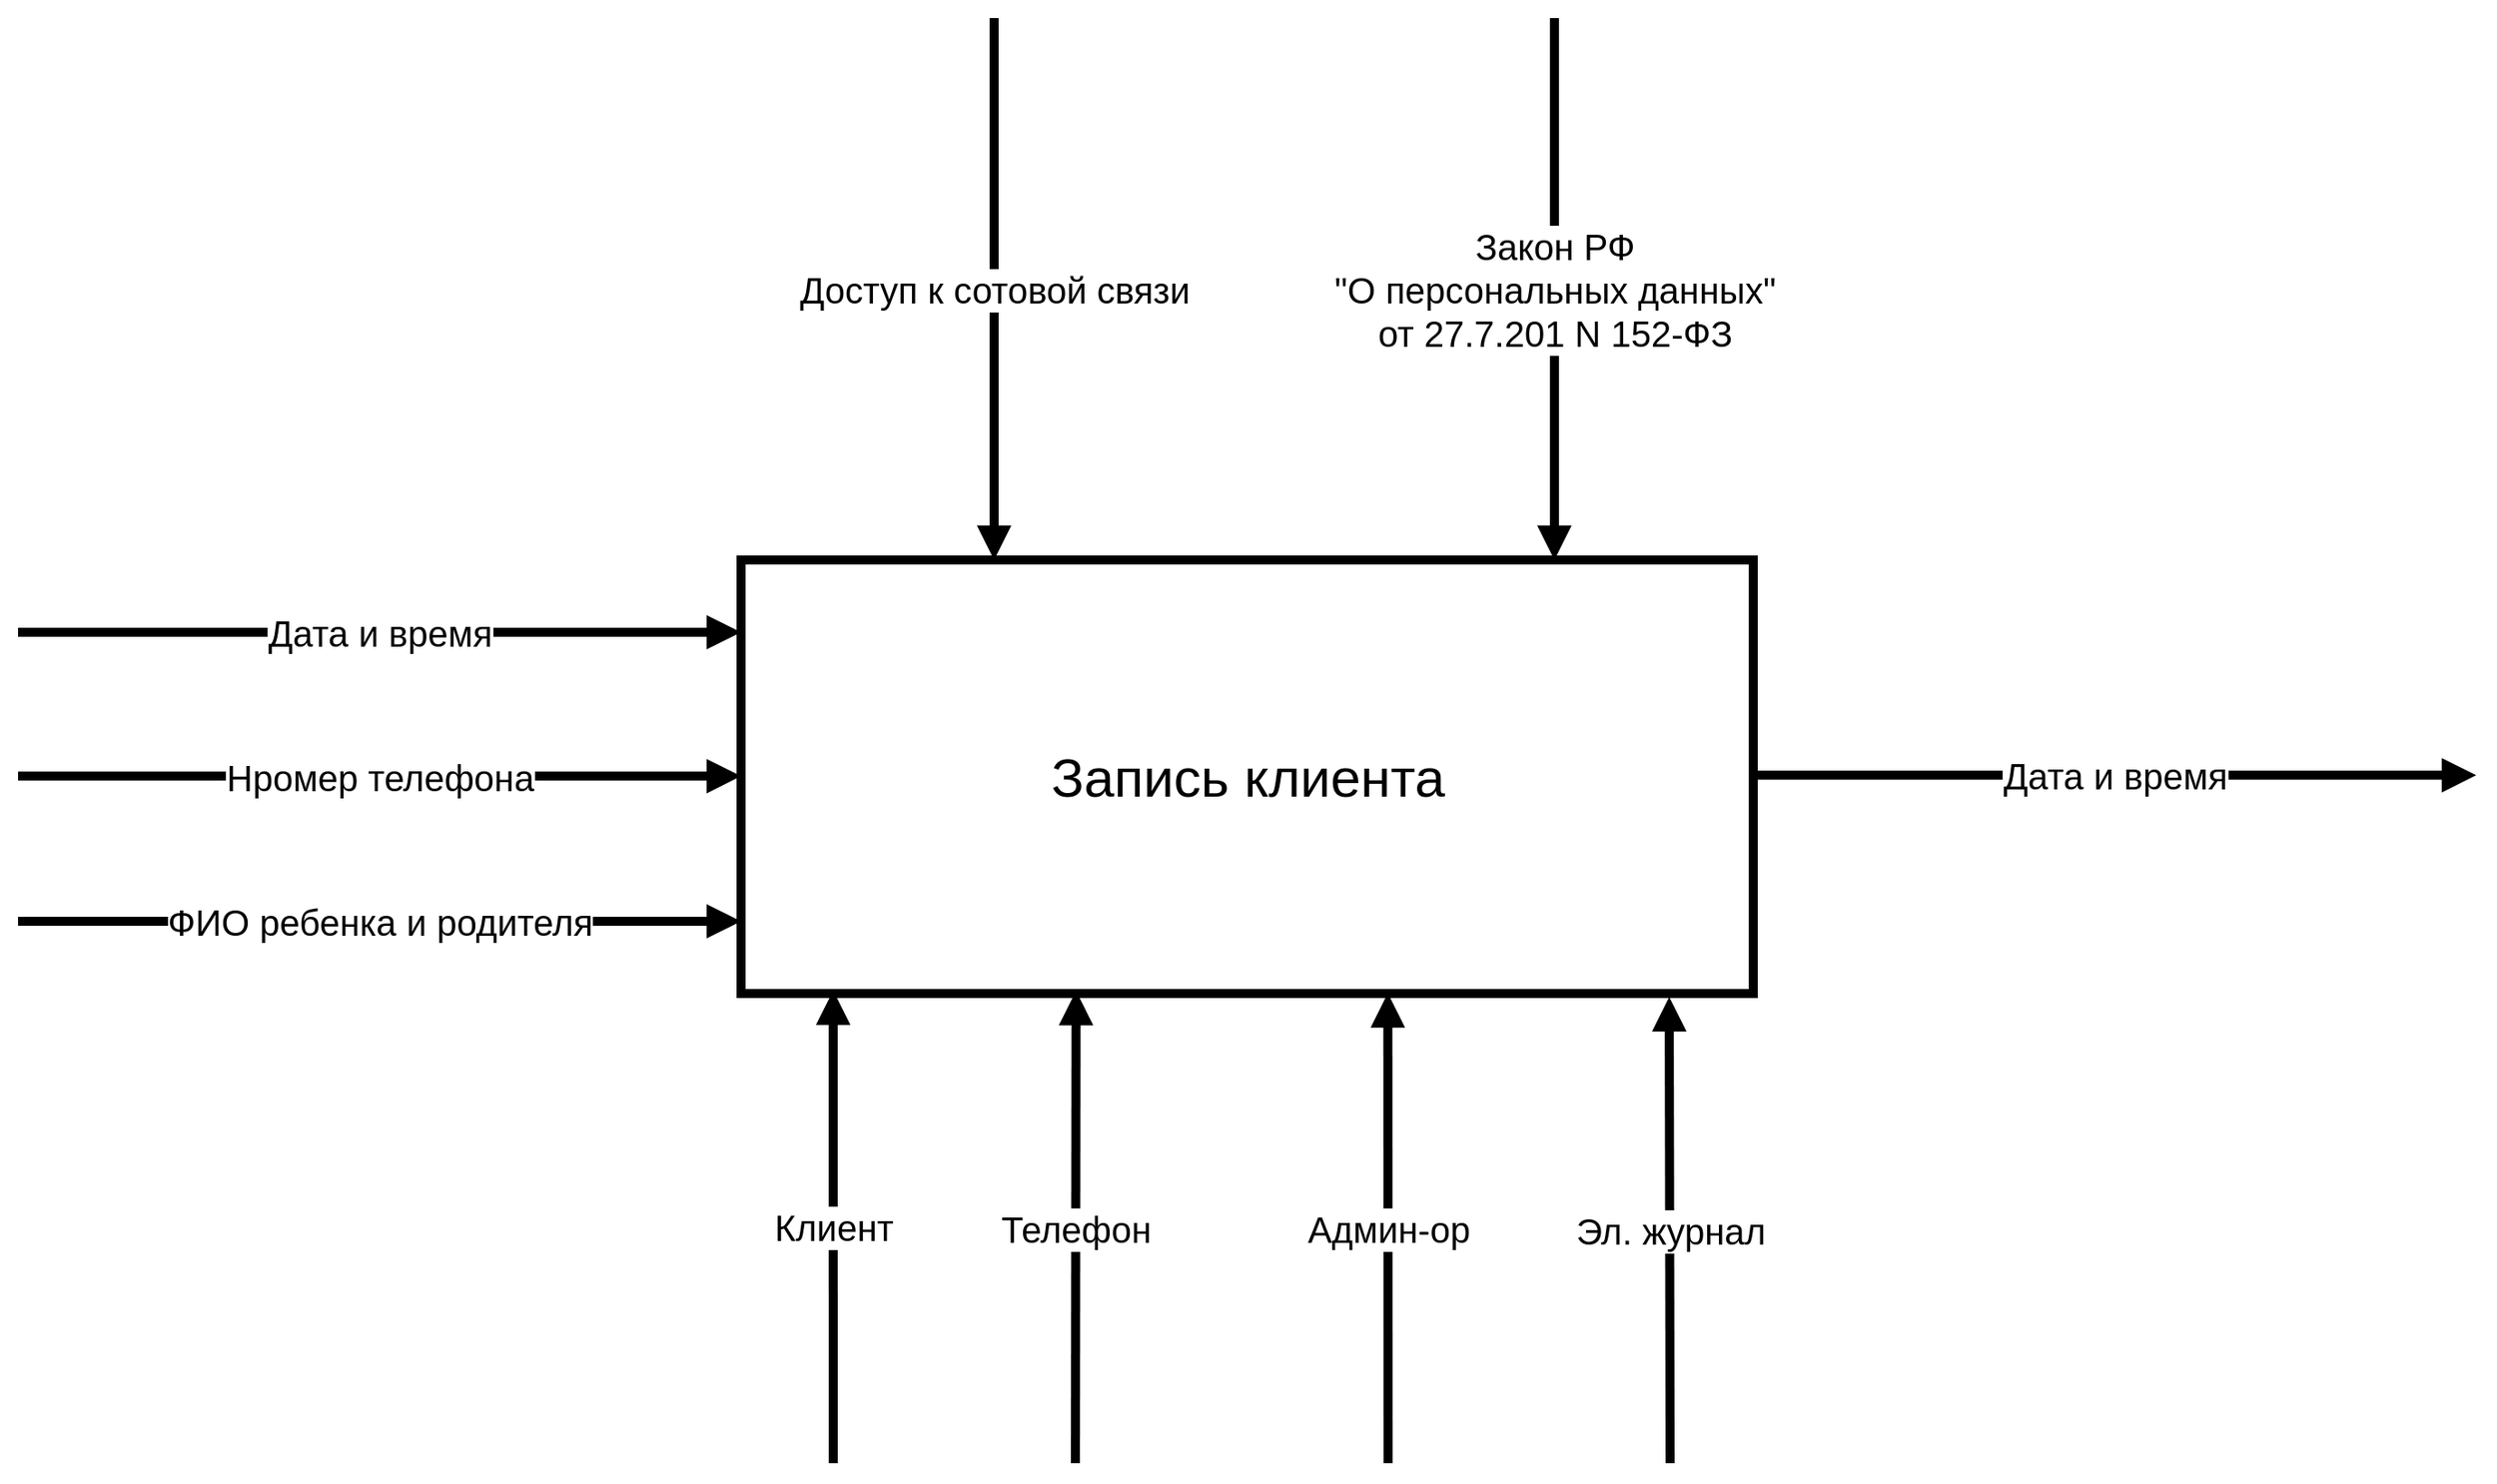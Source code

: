 <mxfile version="13.1.2" type="github"><diagram id="umUKt08_b0THqYxB4QMx" name="Page-1"><mxGraphModel dx="586" dy="1566" grid="1" gridSize="10" guides="1" tooltips="1" connect="1" arrows="1" fold="1" page="1" pageScale="1" pageWidth="827" pageHeight="1169" math="0" shadow="0"><root><mxCell id="0"/><mxCell id="1" parent="0"/><mxCell id="K8WBdkXXQI6Gq19Ea8D1-6" value="&lt;font style=&quot;font-size: 20px&quot;&gt;&lt;font style=&quot;font-size: 20px&quot;&gt;Доступ к сотовой связи&lt;/font&gt;&lt;br&gt;&lt;/font&gt;" style="endArrow=block;endFill=1;endSize=6;html=1;strokeWidth=5;entryX=0.25;entryY=0;entryDx=0;entryDy=0;" edge="1" parent="1" target="K8WBdkXXQI6Gq19Ea8D1-16"><mxGeometry width="100" relative="1" as="geometry"><mxPoint x="700" y="100" as="sourcePoint"/><mxPoint x="700" y="415" as="targetPoint"/></mxGeometry></mxCell><mxCell id="K8WBdkXXQI6Gq19Ea8D1-8" value="&lt;div style=&quot;font-size: 20px&quot;&gt;&lt;font style=&quot;font-size: 20px&quot;&gt;&lt;span&gt;Закон РФ&lt;/span&gt;&lt;/font&gt;&lt;/div&gt;&lt;div style=&quot;font-size: 20px&quot;&gt;&lt;font style=&quot;font-size: 20px&quot;&gt;&lt;span&gt; &quot;О персональных данных&quot;&lt;/span&gt;&lt;/font&gt;&lt;/div&gt;&lt;div style=&quot;font-size: 20px&quot;&gt;&lt;font style=&quot;font-size: 20px&quot;&gt;&lt;span&gt; от 27.7.201 N 152-ФЗ&lt;/span&gt;&lt;/font&gt;&lt;/div&gt;" style="endArrow=block;endFill=1;endSize=6;html=1;strokeWidth=5;" edge="1" parent="1"><mxGeometry width="100" relative="1" as="geometry"><mxPoint x="1010" y="100" as="sourcePoint"/><mxPoint x="1010" y="400" as="targetPoint"/></mxGeometry></mxCell><mxCell id="K8WBdkXXQI6Gq19Ea8D1-11" value="&lt;font style=&quot;font-size: 20px&quot;&gt;Клиент&lt;/font&gt;" style="endArrow=block;endFill=1;endSize=6;html=1;strokeWidth=5;entryX=0.091;entryY=0.993;entryDx=0;entryDy=0;entryPerimeter=0;" edge="1" parent="1" target="K8WBdkXXQI6Gq19Ea8D1-16"><mxGeometry width="100" relative="1" as="geometry"><mxPoint x="611" y="900" as="sourcePoint"/><mxPoint x="600" y="601" as="targetPoint"/></mxGeometry></mxCell><mxCell id="K8WBdkXXQI6Gq19Ea8D1-13" value="&lt;font style=&quot;font-size: 20px&quot;&gt;Админ-ор&lt;/font&gt;" style="endArrow=block;endFill=1;endSize=6;html=1;strokeWidth=5;entryX=0.639;entryY=0.999;entryDx=0;entryDy=0;entryPerimeter=0;" edge="1" parent="1" target="K8WBdkXXQI6Gq19Ea8D1-16"><mxGeometry width="100" relative="1" as="geometry"><mxPoint x="918" y="900" as="sourcePoint"/><mxPoint x="920" y="600" as="targetPoint"/></mxGeometry></mxCell><mxCell id="K8WBdkXXQI6Gq19Ea8D1-14" style="edgeStyle=orthogonalEdgeStyle;rounded=0;orthogonalLoop=1;jettySize=auto;html=1;exitX=0.5;exitY=1;exitDx=0;exitDy=0;targetPerimeterSpacing=0;strokeWidth=5;" edge="1" parent="1"><mxGeometry relative="1" as="geometry"><mxPoint x="775" y="740.0" as="sourcePoint"/><mxPoint x="775" y="740.0" as="targetPoint"/></mxGeometry></mxCell><mxCell id="K8WBdkXXQI6Gq19Ea8D1-15" value="&lt;font style=&quot;font-size: 20px&quot;&gt;Телефон&lt;/font&gt;" style="endArrow=block;endFill=1;endSize=6;html=1;strokeWidth=5;entryX=0.331;entryY=0.994;entryDx=0;entryDy=0;entryPerimeter=0;" edge="1" parent="1" target="K8WBdkXXQI6Gq19Ea8D1-16"><mxGeometry width="100" relative="1" as="geometry"><mxPoint x="745" y="900" as="sourcePoint"/><mxPoint x="750" y="600" as="targetPoint"/></mxGeometry></mxCell><mxCell id="K8WBdkXXQI6Gq19Ea8D1-16" value="&lt;font style=&quot;font-size: 30px&quot;&gt;Запись клиента&lt;br&gt;&lt;/font&gt;" style="html=1;strokeWidth=5;" vertex="1" parent="1"><mxGeometry x="560" y="400" width="560" height="240" as="geometry"/></mxCell><mxCell id="K8WBdkXXQI6Gq19Ea8D1-17" value="&lt;font style=&quot;font-size: 20px&quot;&gt;Эл. журнал&lt;br&gt;&lt;/font&gt;" style="endArrow=block;endFill=1;endSize=6;html=1;strokeWidth=5;entryX=0.917;entryY=1.008;entryDx=0;entryDy=0;entryPerimeter=0;" edge="1" parent="1" target="K8WBdkXXQI6Gq19Ea8D1-16"><mxGeometry width="100" relative="1" as="geometry"><mxPoint x="1074" y="900" as="sourcePoint"/><mxPoint x="1080" y="590" as="targetPoint"/></mxGeometry></mxCell><mxCell id="K8WBdkXXQI6Gq19Ea8D1-18" value="&lt;font style=&quot;font-size: 20px&quot;&gt;Дата и время&lt;br&gt;&lt;/font&gt;" style="endArrow=block;endFill=1;endSize=6;html=1;strokeWidth=5;" edge="1" parent="1"><mxGeometry width="100" relative="1" as="geometry"><mxPoint x="160" y="440" as="sourcePoint"/><mxPoint x="560" y="440" as="targetPoint"/></mxGeometry></mxCell><mxCell id="K8WBdkXXQI6Gq19Ea8D1-19" value="&lt;font style=&quot;font-size: 20px&quot;&gt;Нромер телефона&lt;br&gt;&lt;/font&gt;" style="endArrow=block;endFill=1;endSize=6;html=1;strokeWidth=5;" edge="1" parent="1"><mxGeometry width="100" relative="1" as="geometry"><mxPoint x="160" y="519.66" as="sourcePoint"/><mxPoint x="560" y="519.66" as="targetPoint"/></mxGeometry></mxCell><mxCell id="K8WBdkXXQI6Gq19Ea8D1-21" value="&lt;font style=&quot;font-size: 20px&quot;&gt;ФИО ребенка и родителя&lt;br&gt;&lt;/font&gt;" style="endArrow=block;endFill=1;endSize=6;html=1;strokeWidth=5;" edge="1" parent="1"><mxGeometry width="100" relative="1" as="geometry"><mxPoint x="160" y="600" as="sourcePoint"/><mxPoint x="560" y="600" as="targetPoint"/></mxGeometry></mxCell><mxCell id="K8WBdkXXQI6Gq19Ea8D1-22" value="&lt;font style=&quot;font-size: 20px&quot;&gt;Дата и время&lt;br&gt;&lt;/font&gt;" style="endArrow=block;endFill=1;endSize=6;html=1;strokeWidth=5;" edge="1" parent="1"><mxGeometry width="100" relative="1" as="geometry"><mxPoint x="1120" y="519.17" as="sourcePoint"/><mxPoint x="1520" y="519.17" as="targetPoint"/></mxGeometry></mxCell></root></mxGraphModel></diagram></mxfile>
